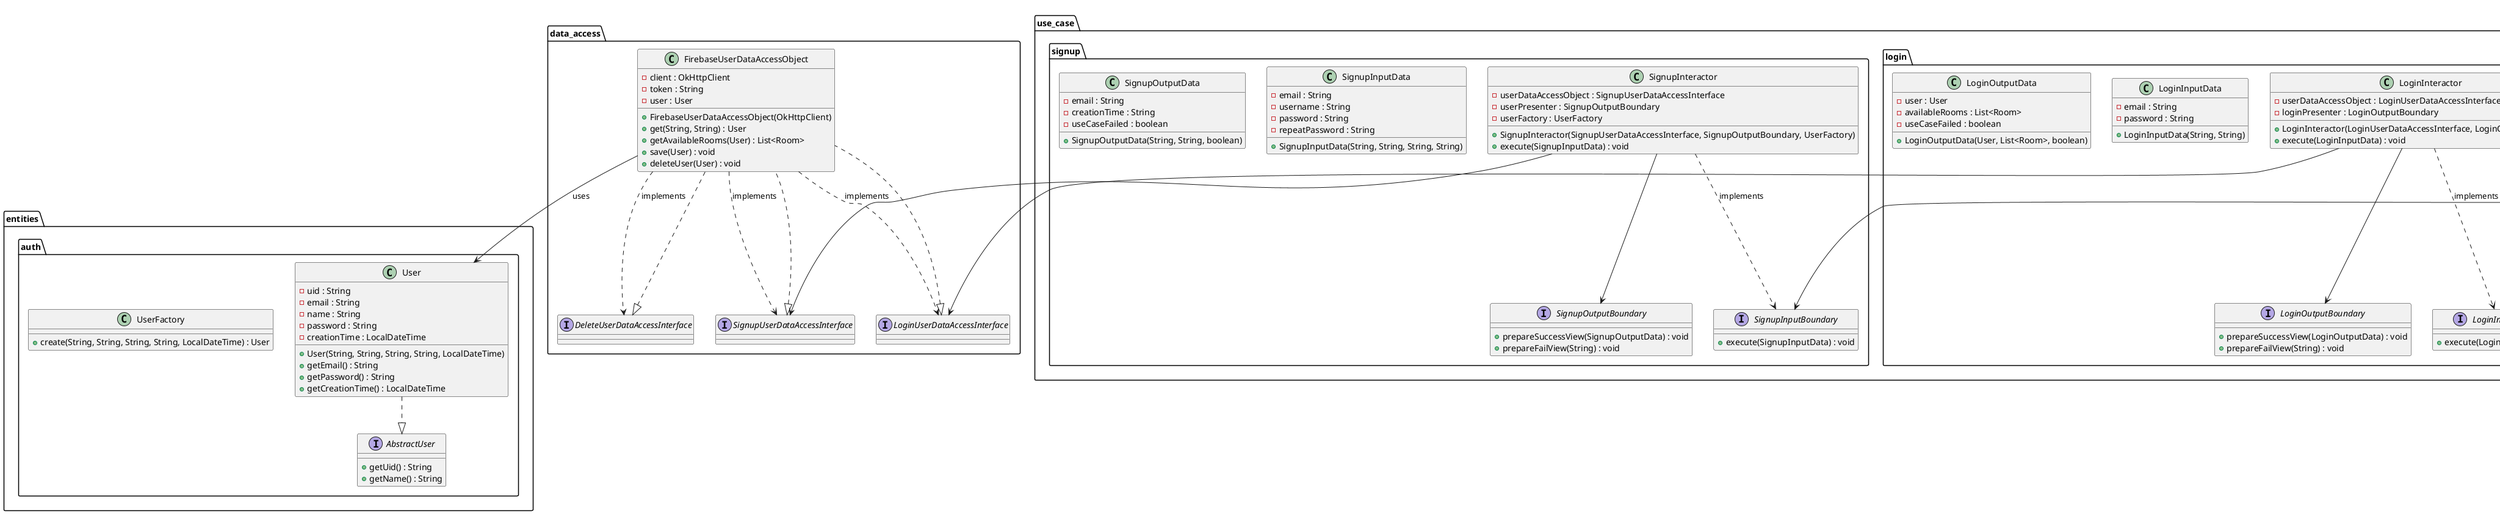 @startuml

' Entities
package entities.auth {
    interface AbstractUser {
        +getUid() : String
        +getName() : String
    }

    class User {
        -uid : String
        -email : String
        -name : String
        -password : String
        -creationTime : LocalDateTime
        +User(String, String, String, String, LocalDateTime)
        +getEmail() : String
        +getPassword() : String
        +getCreationTime() : LocalDateTime
    }

    class UserFactory {
        +create(String, String, String, String, LocalDateTime) : User
    }

    User ..|> AbstractUser
}

' Data Access
package data_access {
    class FirebaseUserDataAccessObject implements SignupUserDataAccessInterface, LoginUserDataAccessInterface, DeleteUserDataAccessInterface {
        -client : OkHttpClient
        -token : String
        -user : User
        +FirebaseUserDataAccessObject(OkHttpClient)
        +get(String, String) : User
        +getAvailableRooms(User) : List<Room>
        +save(User) : void
        +deleteUser(User) : void
    }
}

' Use Cases
package use_case.login {
    interface LoginInputBoundary {
        +execute(LoginInputData) : void
    }

    class LoginInteractor {
        -userDataAccessObject : LoginUserDataAccessInterface
        -loginPresenter : LoginOutputBoundary
        +LoginInteractor(LoginUserDataAccessInterface, LoginOutputBoundary)
        +execute(LoginInputData) : void
    }

    interface LoginOutputBoundary {
        +prepareSuccessView(LoginOutputData) : void
        +prepareFailView(String) : void
    }

    class LoginInputData {
        -email : String
        -password : String
        +LoginInputData(String, String)
    }

    class LoginOutputData {
        -user : User
        -availableRooms : List<Room>
        -useCaseFailed : boolean
        +LoginOutputData(User, List<Room>, boolean)
    }

    LoginInteractor ..> LoginInputBoundary : implements
    LoginInteractor --> LoginOutputBoundary
    LoginInteractor --> LoginUserDataAccessInterface
}

package use_case.signup {
    interface SignupInputBoundary {
        +execute(SignupInputData) : void
    }

    class SignupInteractor {
        -userDataAccessObject : SignupUserDataAccessInterface
        -userPresenter : SignupOutputBoundary
        -userFactory : UserFactory
        +SignupInteractor(SignupUserDataAccessInterface, SignupOutputBoundary, UserFactory)
        +execute(SignupInputData) : void
    }

    interface SignupOutputBoundary {
        +prepareSuccessView(SignupOutputData) : void
        +prepareFailView(String) : void
    }

    class SignupInputData {
        -email : String
        -username : String
        -password : String
        -repeatPassword : String
        +SignupInputData(String, String, String, String)
    }

    class SignupOutputData {
        -email : String
        -creationTime : String
        -useCaseFailed : boolean
        +SignupOutputData(String, String, boolean)
    }

    SignupInteractor ..> SignupInputBoundary : implements
    SignupInteractor --> SignupOutputBoundary
    SignupInteractor --> SignupUserDataAccessInterface
}

' Interface Adapter
package interface_adapter.login {
    class LoginController {
        -loginUseCaseInteractor : LoginInputBoundary
        +LoginController(LoginInputBoundary)
        +execute(String, String) : void
    }

    class LoginPresenter implements LoginOutputBoundary {
        -loginViewModel : LoginViewModel
        -loggedInViewModel : LoggedInViewModel
        -roomsViewModel : RoomsViewModel
        -viewManagerModel : ViewManagerModel
        +LoginPresenter(ViewManagerModel, LoggedInViewModel, RoomsViewModel, LoginViewModel)
    }

    class LoginViewModel {
        -state : LoginState
        +LoginViewModel()
        +setState(LoginState) : void
    }

    class LoginState {
        -email : String
        -error : String
        -password : String
        +LoginState(LoginState)
        +LoginState()
    }

    LoginController --> LoginInputBoundary
    LoginPresenter --> LoginOutputBoundary
    LoginPresenter --> LoggedInViewModel
    LoginPresenter --> RoomsViewModel
    LoginPresenter --> ViewManagerModel
}

package interface_adapter.signup {
    class SignupController {
        -userSignupUseCaseInteractor : SignupInputBoundary
        +SignupController(SignupInputBoundary)
        +execute(String, String, String, String) : void
    }

    class SignupPresenter implements SignupOutputBoundary {
        -signupViewModel : SignupViewModel
        -loginViewModel : LoginViewModel
        -viewManagerModel : ViewManagerModel
        +SignupPresenter(ViewManagerModel, SignupViewModel, LoginViewModel)
    }

    class SignupViewModel {
        -state : SignupState
        +SignupViewModel()
        +setState(SignupState) : void
    }

    class SignupState {
        -email : String
        -username : String
        -error : String
        -password : String
        -repeatPassword : String
        +SignupState(SignupState)
        +SignupState()
    }

    SignupController --> SignupInputBoundary
    SignupPresenter --> SignupOutputBoundary
    SignupPresenter --> SignupViewModel
    SignupPresenter --> LoginViewModel
    SignupPresenter --> ViewManagerModel
}

' Relationships
FirebaseUserDataAccessObject --> User : uses
FirebaseUserDataAccessObject ..> SignupUserDataAccessInterface : implements
FirebaseUserDataAccessObject ..> LoginUserDataAccessInterface : implements
FirebaseUserDataAccessObject ..> DeleteUserDataAccessInterface : implements

LoginController --> LoginViewModel
SignupController --> SignupViewModel

@enduml
